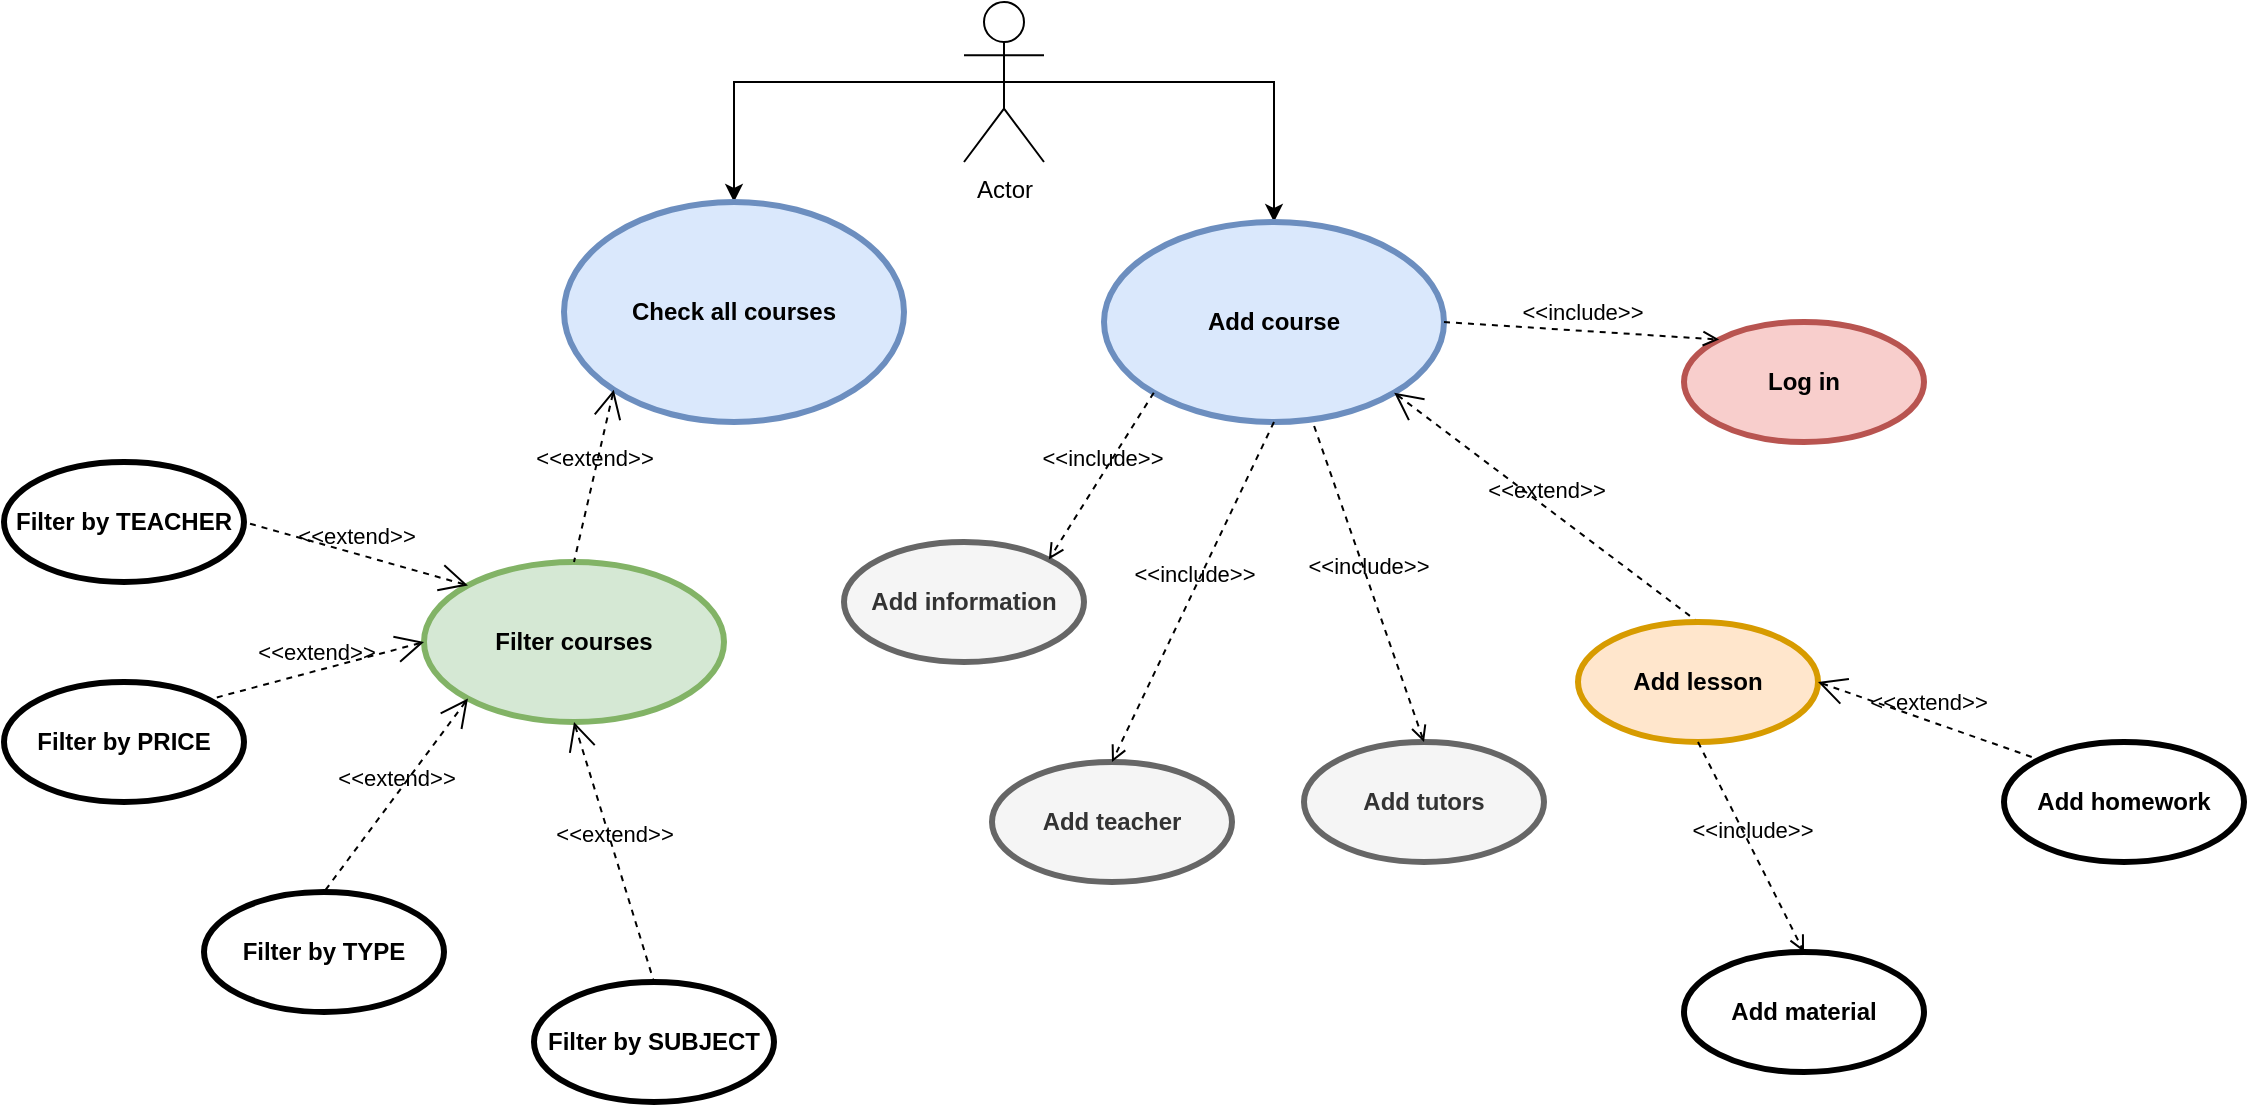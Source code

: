 <mxfile version="14.2.9" type="github">
  <diagram id="QAX52R1fPpWT2vkX085b" name="Page-1">
    <mxGraphModel dx="2248" dy="762" grid="1" gridSize="10" guides="1" tooltips="1" connect="1" arrows="1" fold="1" page="1" pageScale="1" pageWidth="413" pageHeight="583" math="0" shadow="0">
      <root>
        <mxCell id="0" />
        <mxCell id="1" parent="0" />
        <mxCell id="ibdCPyJds5Qn3-mQo1in-15" style="edgeStyle=orthogonalEdgeStyle;rounded=0;orthogonalLoop=1;jettySize=auto;html=1;exitX=0.5;exitY=0.5;exitDx=0;exitDy=0;exitPerimeter=0;entryX=0.5;entryY=0;entryDx=0;entryDy=0;" edge="1" parent="1" source="ibdCPyJds5Qn3-mQo1in-7" target="ibdCPyJds5Qn3-mQo1in-13">
          <mxGeometry relative="1" as="geometry" />
        </mxCell>
        <mxCell id="ibdCPyJds5Qn3-mQo1in-16" style="edgeStyle=orthogonalEdgeStyle;rounded=0;orthogonalLoop=1;jettySize=auto;html=1;exitX=0.5;exitY=0.5;exitDx=0;exitDy=0;exitPerimeter=0;entryX=0.5;entryY=0;entryDx=0;entryDy=0;" edge="1" parent="1" source="ibdCPyJds5Qn3-mQo1in-7" target="ibdCPyJds5Qn3-mQo1in-9">
          <mxGeometry relative="1" as="geometry" />
        </mxCell>
        <mxCell id="ibdCPyJds5Qn3-mQo1in-7" value="Actor" style="shape=umlActor;html=1;verticalLabelPosition=bottom;verticalAlign=top;align=center;" vertex="1" parent="1">
          <mxGeometry x="-280" y="17" width="40" height="80" as="geometry" />
        </mxCell>
        <mxCell id="ibdCPyJds5Qn3-mQo1in-9" value="Add course" style="shape=ellipse;html=1;strokeWidth=3;fontStyle=1;whiteSpace=wrap;align=center;perimeter=ellipsePerimeter;fillColor=#dae8fc;strokeColor=#6c8ebf;" vertex="1" parent="1">
          <mxGeometry x="-210" y="127" width="170" height="100" as="geometry" />
        </mxCell>
        <mxCell id="ibdCPyJds5Qn3-mQo1in-10" value="Log in" style="shape=ellipse;html=1;strokeWidth=3;fontStyle=1;whiteSpace=wrap;align=center;perimeter=ellipsePerimeter;fillColor=#f8cecc;strokeColor=#b85450;" vertex="1" parent="1">
          <mxGeometry x="80" y="177" width="120" height="60" as="geometry" />
        </mxCell>
        <mxCell id="ibdCPyJds5Qn3-mQo1in-13" value="Check all courses" style="shape=ellipse;html=1;strokeWidth=3;fontStyle=1;whiteSpace=wrap;align=center;perimeter=ellipsePerimeter;fillColor=#dae8fc;strokeColor=#6c8ebf;" vertex="1" parent="1">
          <mxGeometry x="-480" y="117" width="170" height="110" as="geometry" />
        </mxCell>
        <mxCell id="ibdCPyJds5Qn3-mQo1in-14" value="Filter courses" style="shape=ellipse;html=1;strokeWidth=3;fontStyle=1;whiteSpace=wrap;align=center;perimeter=ellipsePerimeter;fillColor=#d5e8d4;strokeColor=#82b366;" vertex="1" parent="1">
          <mxGeometry x="-550" y="297" width="150" height="80" as="geometry" />
        </mxCell>
        <mxCell id="ibdCPyJds5Qn3-mQo1in-17" value="&amp;lt;&amp;lt;include&amp;gt;&amp;gt;" style="edgeStyle=none;html=1;endArrow=open;verticalAlign=bottom;dashed=1;labelBackgroundColor=none;exitX=1;exitY=0.5;exitDx=0;exitDy=0;entryX=0;entryY=0;entryDx=0;entryDy=0;" edge="1" parent="1" source="ibdCPyJds5Qn3-mQo1in-9" target="ibdCPyJds5Qn3-mQo1in-10">
          <mxGeometry width="160" relative="1" as="geometry">
            <mxPoint x="-350" y="237" as="sourcePoint" />
            <mxPoint x="-190" y="237" as="targetPoint" />
          </mxGeometry>
        </mxCell>
        <mxCell id="ibdCPyJds5Qn3-mQo1in-18" value="&amp;lt;&amp;lt;extend&amp;gt;&amp;gt;" style="edgeStyle=none;html=1;startArrow=open;endArrow=none;startSize=12;verticalAlign=bottom;dashed=1;labelBackgroundColor=none;exitX=0;exitY=1;exitDx=0;exitDy=0;entryX=0.5;entryY=0;entryDx=0;entryDy=0;" edge="1" parent="1" source="ibdCPyJds5Qn3-mQo1in-13" target="ibdCPyJds5Qn3-mQo1in-14">
          <mxGeometry width="160" relative="1" as="geometry">
            <mxPoint x="-350" y="237" as="sourcePoint" />
            <mxPoint x="-190" y="237" as="targetPoint" />
          </mxGeometry>
        </mxCell>
        <mxCell id="ibdCPyJds5Qn3-mQo1in-19" value="Filter by TEACHER" style="shape=ellipse;html=1;strokeWidth=3;fontStyle=1;whiteSpace=wrap;align=center;perimeter=ellipsePerimeter;" vertex="1" parent="1">
          <mxGeometry x="-760" y="247" width="120" height="60" as="geometry" />
        </mxCell>
        <mxCell id="ibdCPyJds5Qn3-mQo1in-20" value="Filter by SUBJECT" style="shape=ellipse;html=1;strokeWidth=3;fontStyle=1;whiteSpace=wrap;align=center;perimeter=ellipsePerimeter;" vertex="1" parent="1">
          <mxGeometry x="-495" y="507" width="120" height="60" as="geometry" />
        </mxCell>
        <mxCell id="ibdCPyJds5Qn3-mQo1in-21" value="Filter by PRICE" style="shape=ellipse;html=1;strokeWidth=3;fontStyle=1;whiteSpace=wrap;align=center;perimeter=ellipsePerimeter;" vertex="1" parent="1">
          <mxGeometry x="-760" y="357" width="120" height="60" as="geometry" />
        </mxCell>
        <mxCell id="ibdCPyJds5Qn3-mQo1in-22" value="Filter by TYPE" style="shape=ellipse;html=1;strokeWidth=3;fontStyle=1;whiteSpace=wrap;align=center;perimeter=ellipsePerimeter;" vertex="1" parent="1">
          <mxGeometry x="-660" y="462" width="120" height="60" as="geometry" />
        </mxCell>
        <mxCell id="ibdCPyJds5Qn3-mQo1in-24" value="&amp;lt;&amp;lt;extend&amp;gt;&amp;gt;" style="edgeStyle=none;html=1;startArrow=open;endArrow=none;startSize=12;verticalAlign=bottom;dashed=1;labelBackgroundColor=none;entryX=1;entryY=0.5;entryDx=0;entryDy=0;exitX=0;exitY=0;exitDx=0;exitDy=0;" edge="1" parent="1" source="ibdCPyJds5Qn3-mQo1in-14" target="ibdCPyJds5Qn3-mQo1in-19">
          <mxGeometry width="160" relative="1" as="geometry">
            <mxPoint x="-350" y="347" as="sourcePoint" />
            <mxPoint x="-190" y="347" as="targetPoint" />
          </mxGeometry>
        </mxCell>
        <mxCell id="ibdCPyJds5Qn3-mQo1in-25" value="&amp;lt;&amp;lt;extend&amp;gt;&amp;gt;" style="edgeStyle=none;html=1;startArrow=open;endArrow=none;startSize=12;verticalAlign=bottom;dashed=1;labelBackgroundColor=none;entryX=1;entryY=0;entryDx=0;entryDy=0;exitX=0;exitY=0.5;exitDx=0;exitDy=0;" edge="1" parent="1" source="ibdCPyJds5Qn3-mQo1in-14" target="ibdCPyJds5Qn3-mQo1in-21">
          <mxGeometry width="160" relative="1" as="geometry">
            <mxPoint x="-350" y="347" as="sourcePoint" />
            <mxPoint x="-190" y="347" as="targetPoint" />
          </mxGeometry>
        </mxCell>
        <mxCell id="ibdCPyJds5Qn3-mQo1in-26" value="&amp;lt;&amp;lt;extend&amp;gt;&amp;gt;" style="edgeStyle=none;html=1;startArrow=open;endArrow=none;startSize=12;verticalAlign=bottom;dashed=1;labelBackgroundColor=none;entryX=0.5;entryY=0;entryDx=0;entryDy=0;exitX=0;exitY=1;exitDx=0;exitDy=0;" edge="1" parent="1" source="ibdCPyJds5Qn3-mQo1in-14" target="ibdCPyJds5Qn3-mQo1in-22">
          <mxGeometry width="160" relative="1" as="geometry">
            <mxPoint x="-350" y="347" as="sourcePoint" />
            <mxPoint x="-190" y="347" as="targetPoint" />
          </mxGeometry>
        </mxCell>
        <mxCell id="ibdCPyJds5Qn3-mQo1in-27" value="&amp;lt;&amp;lt;extend&amp;gt;&amp;gt;" style="edgeStyle=none;html=1;startArrow=open;endArrow=none;startSize=12;verticalAlign=bottom;dashed=1;labelBackgroundColor=none;entryX=0.5;entryY=0;entryDx=0;entryDy=0;exitX=0.5;exitY=1;exitDx=0;exitDy=0;" edge="1" parent="1" source="ibdCPyJds5Qn3-mQo1in-14" target="ibdCPyJds5Qn3-mQo1in-20">
          <mxGeometry width="160" relative="1" as="geometry">
            <mxPoint x="-350" y="347" as="sourcePoint" />
            <mxPoint x="-190" y="347" as="targetPoint" />
          </mxGeometry>
        </mxCell>
        <mxCell id="ibdCPyJds5Qn3-mQo1in-28" value="Add information" style="shape=ellipse;html=1;strokeWidth=3;fontStyle=1;whiteSpace=wrap;align=center;perimeter=ellipsePerimeter;fillColor=#f5f5f5;strokeColor=#666666;fontColor=#333333;" vertex="1" parent="1">
          <mxGeometry x="-340" y="287" width="120" height="60" as="geometry" />
        </mxCell>
        <mxCell id="ibdCPyJds5Qn3-mQo1in-29" value="&amp;lt;&amp;lt;include&amp;gt;&amp;gt;" style="edgeStyle=none;html=1;endArrow=open;verticalAlign=bottom;dashed=1;labelBackgroundColor=none;entryX=1;entryY=0;entryDx=0;entryDy=0;exitX=0;exitY=1;exitDx=0;exitDy=0;" edge="1" parent="1" source="ibdCPyJds5Qn3-mQo1in-9" target="ibdCPyJds5Qn3-mQo1in-28">
          <mxGeometry width="160" relative="1" as="geometry">
            <mxPoint x="-350" y="347" as="sourcePoint" />
            <mxPoint x="-190" y="347" as="targetPoint" />
          </mxGeometry>
        </mxCell>
        <mxCell id="ibdCPyJds5Qn3-mQo1in-30" value="Add teacher" style="shape=ellipse;html=1;strokeWidth=3;fontStyle=1;whiteSpace=wrap;align=center;perimeter=ellipsePerimeter;fillColor=#f5f5f5;strokeColor=#666666;fontColor=#333333;" vertex="1" parent="1">
          <mxGeometry x="-266" y="397" width="120" height="60" as="geometry" />
        </mxCell>
        <mxCell id="ibdCPyJds5Qn3-mQo1in-32" value="&amp;lt;&amp;lt;include&amp;gt;&amp;gt;" style="edgeStyle=none;html=1;endArrow=open;verticalAlign=bottom;dashed=1;labelBackgroundColor=none;exitX=0.5;exitY=1;exitDx=0;exitDy=0;entryX=0.5;entryY=0;entryDx=0;entryDy=0;" edge="1" parent="1" source="ibdCPyJds5Qn3-mQo1in-9" target="ibdCPyJds5Qn3-mQo1in-30">
          <mxGeometry width="160" relative="1" as="geometry">
            <mxPoint x="-350" y="347" as="sourcePoint" />
            <mxPoint x="-190" y="347" as="targetPoint" />
          </mxGeometry>
        </mxCell>
        <mxCell id="ibdCPyJds5Qn3-mQo1in-34" value="&amp;lt;&amp;lt;extend&amp;gt;&amp;gt;" style="edgeStyle=none;html=1;startArrow=open;endArrow=none;startSize=12;verticalAlign=bottom;dashed=1;labelBackgroundColor=none;exitX=1;exitY=1;exitDx=0;exitDy=0;entryX=0.5;entryY=0;entryDx=0;entryDy=0;" edge="1" parent="1" source="ibdCPyJds5Qn3-mQo1in-9" target="ibdCPyJds5Qn3-mQo1in-35">
          <mxGeometry width="160" relative="1" as="geometry">
            <mxPoint x="-350" y="347" as="sourcePoint" />
            <mxPoint x="40" y="387" as="targetPoint" />
          </mxGeometry>
        </mxCell>
        <mxCell id="ibdCPyJds5Qn3-mQo1in-35" value="Add lesson" style="shape=ellipse;html=1;strokeWidth=3;fontStyle=1;whiteSpace=wrap;align=center;perimeter=ellipsePerimeter;fillColor=#ffe6cc;strokeColor=#d79b00;" vertex="1" parent="1">
          <mxGeometry x="27" y="327" width="120" height="60" as="geometry" />
        </mxCell>
        <mxCell id="ibdCPyJds5Qn3-mQo1in-36" value="Add material" style="shape=ellipse;html=1;strokeWidth=3;fontStyle=1;whiteSpace=wrap;align=center;perimeter=ellipsePerimeter;" vertex="1" parent="1">
          <mxGeometry x="80" y="492" width="120" height="60" as="geometry" />
        </mxCell>
        <mxCell id="ibdCPyJds5Qn3-mQo1in-37" value="&amp;lt;&amp;lt;include&amp;gt;&amp;gt;" style="edgeStyle=none;html=1;endArrow=open;verticalAlign=bottom;dashed=1;labelBackgroundColor=none;entryX=0.5;entryY=0;entryDx=0;entryDy=0;exitX=0.5;exitY=1;exitDx=0;exitDy=0;" edge="1" parent="1" source="ibdCPyJds5Qn3-mQo1in-35" target="ibdCPyJds5Qn3-mQo1in-36">
          <mxGeometry width="160" relative="1" as="geometry">
            <mxPoint x="-350" y="347" as="sourcePoint" />
            <mxPoint x="-190" y="347" as="targetPoint" />
          </mxGeometry>
        </mxCell>
        <mxCell id="ibdCPyJds5Qn3-mQo1in-38" value="Add homework" style="shape=ellipse;html=1;strokeWidth=3;fontStyle=1;whiteSpace=wrap;align=center;perimeter=ellipsePerimeter;" vertex="1" parent="1">
          <mxGeometry x="240" y="387" width="120" height="60" as="geometry" />
        </mxCell>
        <mxCell id="ibdCPyJds5Qn3-mQo1in-39" value="Add tutors" style="shape=ellipse;html=1;strokeWidth=3;fontStyle=1;whiteSpace=wrap;align=center;perimeter=ellipsePerimeter;fillColor=#f5f5f5;strokeColor=#666666;fontColor=#333333;" vertex="1" parent="1">
          <mxGeometry x="-110" y="387" width="120" height="60" as="geometry" />
        </mxCell>
        <mxCell id="ibdCPyJds5Qn3-mQo1in-40" value="&amp;lt;&amp;lt;include&amp;gt;&amp;gt;" style="edgeStyle=none;html=1;endArrow=open;verticalAlign=bottom;dashed=1;labelBackgroundColor=none;exitX=0.618;exitY=1.02;exitDx=0;exitDy=0;exitPerimeter=0;entryX=0.5;entryY=0;entryDx=0;entryDy=0;" edge="1" parent="1" source="ibdCPyJds5Qn3-mQo1in-9" target="ibdCPyJds5Qn3-mQo1in-39">
          <mxGeometry width="160" relative="1" as="geometry">
            <mxPoint x="-350" y="347" as="sourcePoint" />
            <mxPoint x="-190" y="347" as="targetPoint" />
          </mxGeometry>
        </mxCell>
        <mxCell id="ibdCPyJds5Qn3-mQo1in-42" value="&amp;lt;&amp;lt;extend&amp;gt;&amp;gt;" style="edgeStyle=none;html=1;startArrow=open;endArrow=none;startSize=12;verticalAlign=bottom;dashed=1;labelBackgroundColor=none;entryX=0;entryY=0;entryDx=0;entryDy=0;exitX=1;exitY=0.5;exitDx=0;exitDy=0;" edge="1" parent="1" source="ibdCPyJds5Qn3-mQo1in-35" target="ibdCPyJds5Qn3-mQo1in-38">
          <mxGeometry width="160" relative="1" as="geometry">
            <mxPoint x="-180" y="347" as="sourcePoint" />
            <mxPoint x="-20" y="347" as="targetPoint" />
          </mxGeometry>
        </mxCell>
      </root>
    </mxGraphModel>
  </diagram>
</mxfile>
